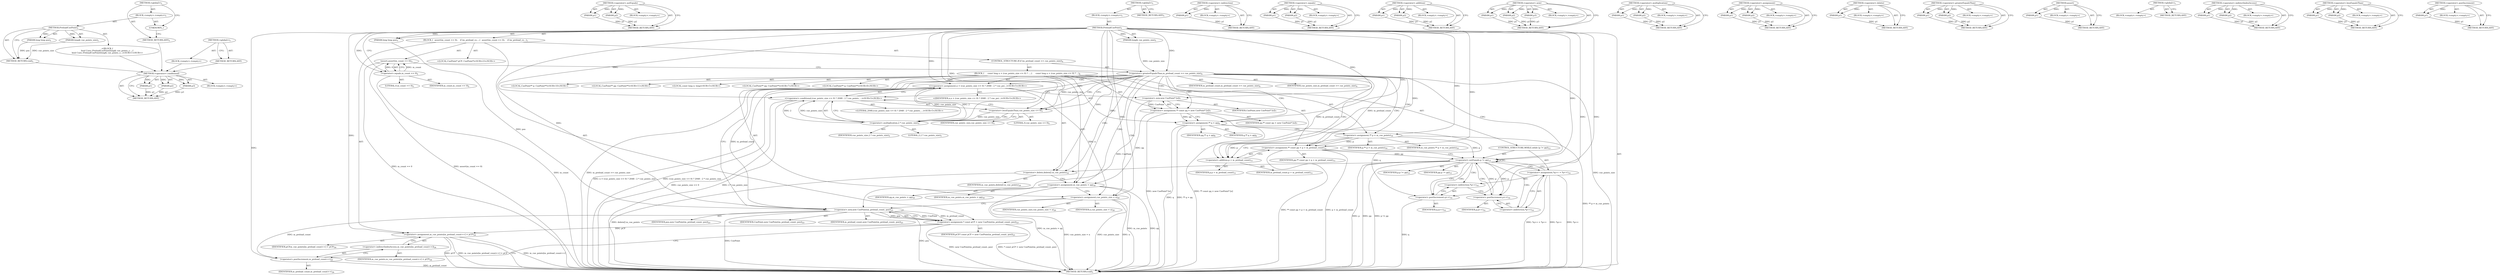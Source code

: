 digraph "&lt;global&gt;" {
vulnerable_129 [label=<(METHOD,&lt;operator&gt;.conditional)>];
vulnerable_130 [label=<(PARAM,p1)>];
vulnerable_131 [label=<(PARAM,p2)>];
vulnerable_132 [label=<(PARAM,p3)>];
vulnerable_133 [label=<(BLOCK,&lt;empty&gt;,&lt;empty&gt;)>];
vulnerable_134 [label=<(METHOD_RETURN,ANY)>];
vulnerable_156 [label=<(METHOD,&lt;operator&gt;.notEquals)>];
vulnerable_157 [label=<(PARAM,p1)>];
vulnerable_158 [label=<(PARAM,p2)>];
vulnerable_159 [label=<(BLOCK,&lt;empty&gt;,&lt;empty&gt;)>];
vulnerable_160 [label=<(METHOD_RETURN,ANY)>];
vulnerable_6 [label=<(METHOD,&lt;global&gt;)<SUB>1</SUB>>];
vulnerable_7 [label=<(BLOCK,&lt;empty&gt;,&lt;empty&gt;)<SUB>1</SUB>>];
vulnerable_8 [label=<(METHOD,PreloadCuePoint)<SUB>1</SUB>>];
vulnerable_9 [label=<(PARAM,long&amp; cue_points_size)<SUB>1</SUB>>];
vulnerable_10 [label=<(PARAM,long long pos)<SUB>1</SUB>>];
vulnerable_11 [label=<(BLOCK,{
  assert(m_count == 0);
 
   if (m_preload_co...,{
  assert(m_count == 0);
 
   if (m_preload_co...)<SUB>1</SUB>>];
vulnerable_12 [label=<(assert,assert(m_count == 0))<SUB>2</SUB>>];
vulnerable_13 [label=<(&lt;operator&gt;.equals,m_count == 0)<SUB>2</SUB>>];
vulnerable_14 [label=<(IDENTIFIER,m_count,m_count == 0)<SUB>2</SUB>>];
vulnerable_15 [label=<(LITERAL,0,m_count == 0)<SUB>2</SUB>>];
vulnerable_16 [label=<(CONTROL_STRUCTURE,IF,if (m_preload_count &gt;= cue_points_size))<SUB>4</SUB>>];
vulnerable_17 [label=<(&lt;operator&gt;.greaterEqualsThan,m_preload_count &gt;= cue_points_size)<SUB>4</SUB>>];
vulnerable_18 [label=<(IDENTIFIER,m_preload_count,m_preload_count &gt;= cue_points_size)<SUB>4</SUB>>];
vulnerable_19 [label=<(IDENTIFIER,cue_points_size,m_preload_count &gt;= cue_points_size)<SUB>4</SUB>>];
vulnerable_20 [label=<(BLOCK,{
     const long n = (cue_points_size &lt;= 0) ? ...,{
     const long n = (cue_points_size &lt;= 0) ? ...)<SUB>4</SUB>>];
vulnerable_21 [label="<(LOCAL,const long n: long)<SUB>5</SUB>>"];
vulnerable_22 [label="<(&lt;operator&gt;.assignment,n = (cue_points_size &lt;= 0) ? 2048 : 2 * cue_poi...)<SUB>5</SUB>>"];
vulnerable_23 [label="<(IDENTIFIER,n,n = (cue_points_size &lt;= 0) ? 2048 : 2 * cue_poi...)<SUB>5</SUB>>"];
vulnerable_24 [label="<(&lt;operator&gt;.conditional,(cue_points_size &lt;= 0) ? 2048 : 2 * cue_points_...)<SUB>5</SUB>>"];
vulnerable_25 [label=<(&lt;operator&gt;.lessEqualsThan,cue_points_size &lt;= 0)<SUB>5</SUB>>];
vulnerable_26 [label=<(IDENTIFIER,cue_points_size,cue_points_size &lt;= 0)<SUB>5</SUB>>];
vulnerable_27 [label=<(LITERAL,0,cue_points_size &lt;= 0)<SUB>5</SUB>>];
vulnerable_28 [label="<(LITERAL,2048,(cue_points_size &lt;= 0) ? 2048 : 2 * cue_points_...)<SUB>5</SUB>>"];
vulnerable_29 [label=<(&lt;operator&gt;.multiplication,2 * cue_points_size)<SUB>5</SUB>>];
vulnerable_30 [label=<(LITERAL,2,2 * cue_points_size)<SUB>5</SUB>>];
vulnerable_31 [label=<(IDENTIFIER,cue_points_size,2 * cue_points_size)<SUB>5</SUB>>];
vulnerable_32 [label="<(LOCAL,CuePoint** qq: CuePoint**)<SUB>7</SUB>>"];
vulnerable_33 [label=<(&lt;operator&gt;.assignment,** const qq = new CuePoint* [n])<SUB>7</SUB>>];
vulnerable_34 [label=<(IDENTIFIER,qq,** const qq = new CuePoint* [n])<SUB>7</SUB>>];
vulnerable_35 [label=<(&lt;operator&gt;.new,new CuePoint* [n])<SUB>7</SUB>>];
vulnerable_36 [label=<(IDENTIFIER,CuePoint,new CuePoint* [n])<SUB>7</SUB>>];
vulnerable_37 [label="<(LOCAL,CuePoint** q: CuePoint**)<SUB>8</SUB>>"];
vulnerable_38 [label=<(&lt;operator&gt;.assignment,** q = qq)<SUB>8</SUB>>];
vulnerable_39 [label=<(IDENTIFIER,q,** q = qq)<SUB>8</SUB>>];
vulnerable_40 [label=<(IDENTIFIER,qq,** q = qq)<SUB>8</SUB>>];
vulnerable_41 [label="<(LOCAL,CuePoint** p: CuePoint**)<SUB>10</SUB>>"];
vulnerable_42 [label=<(&lt;operator&gt;.assignment,** p = m_cue_points)<SUB>10</SUB>>];
vulnerable_43 [label=<(IDENTIFIER,p,** p = m_cue_points)<SUB>10</SUB>>];
vulnerable_44 [label=<(IDENTIFIER,m_cue_points,** p = m_cue_points)<SUB>10</SUB>>];
vulnerable_45 [label="<(LOCAL,CuePoint** pp: CuePoint**)<SUB>11</SUB>>"];
vulnerable_46 [label=<(&lt;operator&gt;.assignment,** const pp = p + m_preload_count)<SUB>11</SUB>>];
vulnerable_47 [label=<(IDENTIFIER,pp,** const pp = p + m_preload_count)<SUB>11</SUB>>];
vulnerable_48 [label=<(&lt;operator&gt;.addition,p + m_preload_count)<SUB>11</SUB>>];
vulnerable_49 [label=<(IDENTIFIER,p,p + m_preload_count)<SUB>11</SUB>>];
vulnerable_50 [label=<(IDENTIFIER,m_preload_count,p + m_preload_count)<SUB>11</SUB>>];
vulnerable_51 [label=<(CONTROL_STRUCTURE,WHILE,while (p != pp))<SUB>13</SUB>>];
vulnerable_52 [label=<(&lt;operator&gt;.notEquals,p != pp)<SUB>13</SUB>>];
vulnerable_53 [label=<(IDENTIFIER,p,p != pp)<SUB>13</SUB>>];
vulnerable_54 [label=<(IDENTIFIER,pp,p != pp)<SUB>13</SUB>>];
vulnerable_55 [label=<(&lt;operator&gt;.assignment,*q++ = *p++)<SUB>14</SUB>>];
vulnerable_56 [label=<(&lt;operator&gt;.indirection,*q++)<SUB>14</SUB>>];
vulnerable_57 [label=<(&lt;operator&gt;.postIncrement,q++)<SUB>14</SUB>>];
vulnerable_58 [label=<(IDENTIFIER,q,q++)<SUB>14</SUB>>];
vulnerable_59 [label=<(&lt;operator&gt;.indirection,*p++)<SUB>14</SUB>>];
vulnerable_60 [label=<(&lt;operator&gt;.postIncrement,p++)<SUB>14</SUB>>];
vulnerable_61 [label=<(IDENTIFIER,p,p++)<SUB>14</SUB>>];
vulnerable_62 [label=<(&lt;operator&gt;.delete,delete[] m_cue_points)<SUB>16</SUB>>];
vulnerable_63 [label=<(IDENTIFIER,m_cue_points,delete[] m_cue_points)<SUB>16</SUB>>];
vulnerable_64 [label=<(&lt;operator&gt;.assignment,m_cue_points = qq)<SUB>18</SUB>>];
vulnerable_65 [label=<(IDENTIFIER,m_cue_points,m_cue_points = qq)<SUB>18</SUB>>];
vulnerable_66 [label=<(IDENTIFIER,qq,m_cue_points = qq)<SUB>18</SUB>>];
vulnerable_67 [label=<(&lt;operator&gt;.assignment,cue_points_size = n)<SUB>20</SUB>>];
vulnerable_68 [label=<(IDENTIFIER,cue_points_size,cue_points_size = n)<SUB>20</SUB>>];
vulnerable_69 [label=<(IDENTIFIER,n,cue_points_size = n)<SUB>20</SUB>>];
vulnerable_70 [label="<(LOCAL,CuePoint* pCP: CuePoint*)<SUB>23</SUB>>"];
vulnerable_71 [label=<(&lt;operator&gt;.assignment,* const pCP = new CuePoint(m_preload_count, pos))<SUB>23</SUB>>];
vulnerable_72 [label=<(IDENTIFIER,pCP,* const pCP = new CuePoint(m_preload_count, pos))<SUB>23</SUB>>];
vulnerable_73 [label=<(&lt;operator&gt;.new,new CuePoint(m_preload_count, pos))<SUB>23</SUB>>];
vulnerable_74 [label=<(IDENTIFIER,CuePoint,new CuePoint(m_preload_count, pos))<SUB>23</SUB>>];
vulnerable_75 [label=<(IDENTIFIER,m_preload_count,new CuePoint(m_preload_count, pos))<SUB>23</SUB>>];
vulnerable_76 [label=<(IDENTIFIER,pos,new CuePoint(m_preload_count, pos))<SUB>23</SUB>>];
vulnerable_77 [label=<(&lt;operator&gt;.assignment,m_cue_points[m_preload_count++] = pCP)<SUB>24</SUB>>];
vulnerable_78 [label=<(&lt;operator&gt;.indirectIndexAccess,m_cue_points[m_preload_count++])<SUB>24</SUB>>];
vulnerable_79 [label=<(IDENTIFIER,m_cue_points,m_cue_points[m_preload_count++] = pCP)<SUB>24</SUB>>];
vulnerable_80 [label=<(&lt;operator&gt;.postIncrement,m_preload_count++)<SUB>24</SUB>>];
vulnerable_81 [label=<(IDENTIFIER,m_preload_count,m_preload_count++)<SUB>24</SUB>>];
vulnerable_82 [label=<(IDENTIFIER,pCP,m_cue_points[m_preload_count++] = pCP)<SUB>24</SUB>>];
vulnerable_83 [label=<(METHOD_RETURN,void)<SUB>1</SUB>>];
vulnerable_85 [label=<(METHOD_RETURN,ANY)<SUB>1</SUB>>];
vulnerable_161 [label=<(METHOD,&lt;operator&gt;.indirection)>];
vulnerable_162 [label=<(PARAM,p1)>];
vulnerable_163 [label=<(BLOCK,&lt;empty&gt;,&lt;empty&gt;)>];
vulnerable_164 [label=<(METHOD_RETURN,ANY)>];
vulnerable_114 [label=<(METHOD,&lt;operator&gt;.equals)>];
vulnerable_115 [label=<(PARAM,p1)>];
vulnerable_116 [label=<(PARAM,p2)>];
vulnerable_117 [label=<(BLOCK,&lt;empty&gt;,&lt;empty&gt;)>];
vulnerable_118 [label=<(METHOD_RETURN,ANY)>];
vulnerable_151 [label=<(METHOD,&lt;operator&gt;.addition)>];
vulnerable_152 [label=<(PARAM,p1)>];
vulnerable_153 [label=<(PARAM,p2)>];
vulnerable_154 [label=<(BLOCK,&lt;empty&gt;,&lt;empty&gt;)>];
vulnerable_155 [label=<(METHOD_RETURN,ANY)>];
vulnerable_145 [label=<(METHOD,&lt;operator&gt;.new)>];
vulnerable_146 [label=<(PARAM,p1)>];
vulnerable_147 [label=<(PARAM,p2)>];
vulnerable_148 [label=<(PARAM,p3)>];
vulnerable_149 [label=<(BLOCK,&lt;empty&gt;,&lt;empty&gt;)>];
vulnerable_150 [label=<(METHOD_RETURN,ANY)>];
vulnerable_140 [label=<(METHOD,&lt;operator&gt;.multiplication)>];
vulnerable_141 [label=<(PARAM,p1)>];
vulnerable_142 [label=<(PARAM,p2)>];
vulnerable_143 [label=<(BLOCK,&lt;empty&gt;,&lt;empty&gt;)>];
vulnerable_144 [label=<(METHOD_RETURN,ANY)>];
vulnerable_124 [label=<(METHOD,&lt;operator&gt;.assignment)>];
vulnerable_125 [label=<(PARAM,p1)>];
vulnerable_126 [label=<(PARAM,p2)>];
vulnerable_127 [label=<(BLOCK,&lt;empty&gt;,&lt;empty&gt;)>];
vulnerable_128 [label=<(METHOD_RETURN,ANY)>];
vulnerable_169 [label=<(METHOD,&lt;operator&gt;.delete)>];
vulnerable_170 [label=<(PARAM,p1)>];
vulnerable_171 [label=<(BLOCK,&lt;empty&gt;,&lt;empty&gt;)>];
vulnerable_172 [label=<(METHOD_RETURN,ANY)>];
vulnerable_119 [label=<(METHOD,&lt;operator&gt;.greaterEqualsThan)>];
vulnerable_120 [label=<(PARAM,p1)>];
vulnerable_121 [label=<(PARAM,p2)>];
vulnerable_122 [label=<(BLOCK,&lt;empty&gt;,&lt;empty&gt;)>];
vulnerable_123 [label=<(METHOD_RETURN,ANY)>];
vulnerable_110 [label=<(METHOD,assert)>];
vulnerable_111 [label=<(PARAM,p1)>];
vulnerable_112 [label=<(BLOCK,&lt;empty&gt;,&lt;empty&gt;)>];
vulnerable_113 [label=<(METHOD_RETURN,ANY)>];
vulnerable_104 [label=<(METHOD,&lt;global&gt;)<SUB>1</SUB>>];
vulnerable_105 [label=<(BLOCK,&lt;empty&gt;,&lt;empty&gt;)>];
vulnerable_106 [label=<(METHOD_RETURN,ANY)>];
vulnerable_173 [label=<(METHOD,&lt;operator&gt;.indirectIndexAccess)>];
vulnerable_174 [label=<(PARAM,p1)>];
vulnerable_175 [label=<(PARAM,p2)>];
vulnerable_176 [label=<(BLOCK,&lt;empty&gt;,&lt;empty&gt;)>];
vulnerable_177 [label=<(METHOD_RETURN,ANY)>];
vulnerable_135 [label=<(METHOD,&lt;operator&gt;.lessEqualsThan)>];
vulnerable_136 [label=<(PARAM,p1)>];
vulnerable_137 [label=<(PARAM,p2)>];
vulnerable_138 [label=<(BLOCK,&lt;empty&gt;,&lt;empty&gt;)>];
vulnerable_139 [label=<(METHOD_RETURN,ANY)>];
vulnerable_165 [label=<(METHOD,&lt;operator&gt;.postIncrement)>];
vulnerable_166 [label=<(PARAM,p1)>];
vulnerable_167 [label=<(BLOCK,&lt;empty&gt;,&lt;empty&gt;)>];
vulnerable_168 [label=<(METHOD_RETURN,ANY)>];
fixed_6 [label=<(METHOD,&lt;global&gt;)<SUB>1</SUB>>];
fixed_7 [label=<(BLOCK,&lt;empty&gt;,&lt;empty&gt;)<SUB>1</SUB>>];
fixed_8 [label=<(METHOD,PreloadCuePoint)<SUB>1</SUB>>];
fixed_9 [label=<(PARAM,long&amp; cue_points_size)<SUB>1</SUB>>];
fixed_10 [label=<(PARAM,long long pos)<SUB>1</SUB>>];
fixed_11 [label="<(BLOCK,{
bool Cues::PreloadCuePoint(long&amp; cue_points_s...,{
bool Cues::PreloadCuePoint(long&amp; cue_points_s...)<SUB>1</SUB>>"];
fixed_12 [label=<(METHOD_RETURN,void)<SUB>1</SUB>>];
fixed_14 [label=<(UNKNOWN,,)>];
fixed_15 [label=<(METHOD_RETURN,ANY)<SUB>1</SUB>>];
fixed_26 [label=<(METHOD,&lt;global&gt;)<SUB>1</SUB>>];
fixed_27 [label=<(BLOCK,&lt;empty&gt;,&lt;empty&gt;)>];
fixed_28 [label=<(METHOD_RETURN,ANY)>];
vulnerable_129 -> vulnerable_130  [key=0, label="AST: "];
vulnerable_129 -> vulnerable_130  [key=1, label="DDG: "];
vulnerable_129 -> vulnerable_133  [key=0, label="AST: "];
vulnerable_129 -> vulnerable_131  [key=0, label="AST: "];
vulnerable_129 -> vulnerable_131  [key=1, label="DDG: "];
vulnerable_129 -> vulnerable_134  [key=0, label="AST: "];
vulnerable_129 -> vulnerable_134  [key=1, label="CFG: "];
vulnerable_129 -> vulnerable_132  [key=0, label="AST: "];
vulnerable_129 -> vulnerable_132  [key=1, label="DDG: "];
vulnerable_130 -> vulnerable_134  [key=0, label="DDG: p1"];
vulnerable_131 -> vulnerable_134  [key=0, label="DDG: p2"];
vulnerable_132 -> vulnerable_134  [key=0, label="DDG: p3"];
vulnerable_156 -> vulnerable_157  [key=0, label="AST: "];
vulnerable_156 -> vulnerable_157  [key=1, label="DDG: "];
vulnerable_156 -> vulnerable_159  [key=0, label="AST: "];
vulnerable_156 -> vulnerable_158  [key=0, label="AST: "];
vulnerable_156 -> vulnerable_158  [key=1, label="DDG: "];
vulnerable_156 -> vulnerable_160  [key=0, label="AST: "];
vulnerable_156 -> vulnerable_160  [key=1, label="CFG: "];
vulnerable_157 -> vulnerable_160  [key=0, label="DDG: p1"];
vulnerable_158 -> vulnerable_160  [key=0, label="DDG: p2"];
vulnerable_6 -> vulnerable_7  [key=0, label="AST: "];
vulnerable_6 -> vulnerable_85  [key=0, label="AST: "];
vulnerable_6 -> vulnerable_85  [key=1, label="CFG: "];
vulnerable_7 -> vulnerable_8  [key=0, label="AST: "];
vulnerable_8 -> vulnerable_9  [key=0, label="AST: "];
vulnerable_8 -> vulnerable_9  [key=1, label="DDG: "];
vulnerable_8 -> vulnerable_10  [key=0, label="AST: "];
vulnerable_8 -> vulnerable_10  [key=1, label="DDG: "];
vulnerable_8 -> vulnerable_11  [key=0, label="AST: "];
vulnerable_8 -> vulnerable_83  [key=0, label="AST: "];
vulnerable_8 -> vulnerable_13  [key=0, label="CFG: "];
vulnerable_8 -> vulnerable_13  [key=1, label="DDG: "];
vulnerable_8 -> vulnerable_77  [key=0, label="DDG: "];
vulnerable_8 -> vulnerable_17  [key=0, label="DDG: "];
vulnerable_8 -> vulnerable_22  [key=0, label="DDG: "];
vulnerable_8 -> vulnerable_38  [key=0, label="DDG: "];
vulnerable_8 -> vulnerable_42  [key=0, label="DDG: "];
vulnerable_8 -> vulnerable_46  [key=0, label="DDG: "];
vulnerable_8 -> vulnerable_64  [key=0, label="DDG: "];
vulnerable_8 -> vulnerable_67  [key=0, label="DDG: "];
vulnerable_8 -> vulnerable_73  [key=0, label="DDG: "];
vulnerable_8 -> vulnerable_62  [key=0, label="DDG: "];
vulnerable_8 -> vulnerable_80  [key=0, label="DDG: "];
vulnerable_8 -> vulnerable_24  [key=0, label="DDG: "];
vulnerable_8 -> vulnerable_35  [key=0, label="DDG: "];
vulnerable_8 -> vulnerable_48  [key=0, label="DDG: "];
vulnerable_8 -> vulnerable_52  [key=0, label="DDG: "];
vulnerable_8 -> vulnerable_25  [key=0, label="DDG: "];
vulnerable_8 -> vulnerable_29  [key=0, label="DDG: "];
vulnerable_8 -> vulnerable_57  [key=0, label="DDG: "];
vulnerable_8 -> vulnerable_60  [key=0, label="DDG: "];
vulnerable_9 -> vulnerable_17  [key=0, label="DDG: cue_points_size"];
vulnerable_10 -> vulnerable_73  [key=0, label="DDG: pos"];
vulnerable_11 -> vulnerable_12  [key=0, label="AST: "];
vulnerable_11 -> vulnerable_16  [key=0, label="AST: "];
vulnerable_11 -> vulnerable_70  [key=0, label="AST: "];
vulnerable_11 -> vulnerable_71  [key=0, label="AST: "];
vulnerable_11 -> vulnerable_77  [key=0, label="AST: "];
vulnerable_12 -> vulnerable_13  [key=0, label="AST: "];
vulnerable_12 -> vulnerable_17  [key=0, label="CFG: "];
vulnerable_12 -> vulnerable_83  [key=0, label="DDG: m_count == 0"];
vulnerable_12 -> vulnerable_83  [key=1, label="DDG: assert(m_count == 0)"];
vulnerable_13 -> vulnerable_14  [key=0, label="AST: "];
vulnerable_13 -> vulnerable_15  [key=0, label="AST: "];
vulnerable_13 -> vulnerable_12  [key=0, label="CFG: "];
vulnerable_13 -> vulnerable_12  [key=1, label="DDG: m_count"];
vulnerable_13 -> vulnerable_12  [key=2, label="DDG: 0"];
vulnerable_13 -> vulnerable_83  [key=0, label="DDG: m_count"];
vulnerable_16 -> vulnerable_17  [key=0, label="AST: "];
vulnerable_16 -> vulnerable_20  [key=0, label="AST: "];
vulnerable_17 -> vulnerable_18  [key=0, label="AST: "];
vulnerable_17 -> vulnerable_19  [key=0, label="AST: "];
vulnerable_17 -> vulnerable_25  [key=0, label="CFG: "];
vulnerable_17 -> vulnerable_25  [key=1, label="DDG: cue_points_size"];
vulnerable_17 -> vulnerable_25  [key=2, label="CDG: "];
vulnerable_17 -> vulnerable_73  [key=0, label="CFG: "];
vulnerable_17 -> vulnerable_73  [key=1, label="DDG: m_preload_count"];
vulnerable_17 -> vulnerable_83  [key=0, label="DDG: cue_points_size"];
vulnerable_17 -> vulnerable_83  [key=1, label="DDG: m_preload_count &gt;= cue_points_size"];
vulnerable_17 -> vulnerable_46  [key=0, label="DDG: m_preload_count"];
vulnerable_17 -> vulnerable_46  [key=1, label="CDG: "];
vulnerable_17 -> vulnerable_48  [key=0, label="DDG: m_preload_count"];
vulnerable_17 -> vulnerable_48  [key=1, label="CDG: "];
vulnerable_17 -> vulnerable_24  [key=0, label="CDG: "];
vulnerable_17 -> vulnerable_33  [key=0, label="CDG: "];
vulnerable_17 -> vulnerable_64  [key=0, label="CDG: "];
vulnerable_17 -> vulnerable_42  [key=0, label="CDG: "];
vulnerable_17 -> vulnerable_52  [key=0, label="CDG: "];
vulnerable_17 -> vulnerable_38  [key=0, label="CDG: "];
vulnerable_17 -> vulnerable_22  [key=0, label="CDG: "];
vulnerable_17 -> vulnerable_67  [key=0, label="CDG: "];
vulnerable_17 -> vulnerable_35  [key=0, label="CDG: "];
vulnerable_17 -> vulnerable_62  [key=0, label="CDG: "];
vulnerable_20 -> vulnerable_21  [key=0, label="AST: "];
vulnerable_20 -> vulnerable_22  [key=0, label="AST: "];
vulnerable_20 -> vulnerable_32  [key=0, label="AST: "];
vulnerable_20 -> vulnerable_33  [key=0, label="AST: "];
vulnerable_20 -> vulnerable_37  [key=0, label="AST: "];
vulnerable_20 -> vulnerable_38  [key=0, label="AST: "];
vulnerable_20 -> vulnerable_41  [key=0, label="AST: "];
vulnerable_20 -> vulnerable_42  [key=0, label="AST: "];
vulnerable_20 -> vulnerable_45  [key=0, label="AST: "];
vulnerable_20 -> vulnerable_46  [key=0, label="AST: "];
vulnerable_20 -> vulnerable_51  [key=0, label="AST: "];
vulnerable_20 -> vulnerable_62  [key=0, label="AST: "];
vulnerable_20 -> vulnerable_64  [key=0, label="AST: "];
vulnerable_20 -> vulnerable_67  [key=0, label="AST: "];
vulnerable_22 -> vulnerable_23  [key=0, label="AST: "];
vulnerable_22 -> vulnerable_24  [key=0, label="AST: "];
vulnerable_22 -> vulnerable_35  [key=0, label="CFG: "];
vulnerable_22 -> vulnerable_83  [key=0, label="DDG: (cue_points_size &lt;= 0) ? 2048 : 2 * cue_points_size"];
vulnerable_22 -> vulnerable_83  [key=1, label="DDG: n = (cue_points_size &lt;= 0) ? 2048 : 2 * cue_points_size"];
vulnerable_22 -> vulnerable_67  [key=0, label="DDG: n"];
vulnerable_24 -> vulnerable_25  [key=0, label="AST: "];
vulnerable_24 -> vulnerable_28  [key=0, label="AST: "];
vulnerable_24 -> vulnerable_29  [key=0, label="AST: "];
vulnerable_24 -> vulnerable_22  [key=0, label="CFG: "];
vulnerable_24 -> vulnerable_83  [key=0, label="DDG: cue_points_size &lt;= 0"];
vulnerable_24 -> vulnerable_83  [key=1, label="DDG: 2 * cue_points_size"];
vulnerable_25 -> vulnerable_26  [key=0, label="AST: "];
vulnerable_25 -> vulnerable_27  [key=0, label="AST: "];
vulnerable_25 -> vulnerable_24  [key=0, label="CFG: "];
vulnerable_25 -> vulnerable_29  [key=0, label="CFG: "];
vulnerable_25 -> vulnerable_29  [key=1, label="DDG: cue_points_size"];
vulnerable_25 -> vulnerable_29  [key=2, label="CDG: "];
vulnerable_29 -> vulnerable_30  [key=0, label="AST: "];
vulnerable_29 -> vulnerable_31  [key=0, label="AST: "];
vulnerable_29 -> vulnerable_24  [key=0, label="CFG: "];
vulnerable_29 -> vulnerable_24  [key=1, label="DDG: 2"];
vulnerable_29 -> vulnerable_24  [key=2, label="DDG: cue_points_size"];
vulnerable_29 -> vulnerable_22  [key=0, label="DDG: 2"];
vulnerable_29 -> vulnerable_22  [key=1, label="DDG: cue_points_size"];
vulnerable_33 -> vulnerable_34  [key=0, label="AST: "];
vulnerable_33 -> vulnerable_35  [key=0, label="AST: "];
vulnerable_33 -> vulnerable_38  [key=0, label="CFG: "];
vulnerable_33 -> vulnerable_38  [key=1, label="DDG: qq"];
vulnerable_33 -> vulnerable_83  [key=0, label="DDG: new CuePoint* [n]"];
vulnerable_33 -> vulnerable_83  [key=1, label="DDG: ** const qq = new CuePoint* [n]"];
vulnerable_33 -> vulnerable_64  [key=0, label="DDG: qq"];
vulnerable_35 -> vulnerable_36  [key=0, label="AST: "];
vulnerable_35 -> vulnerable_33  [key=0, label="CFG: "];
vulnerable_35 -> vulnerable_33  [key=1, label="DDG: CuePoint"];
vulnerable_35 -> vulnerable_73  [key=0, label="DDG: CuePoint"];
vulnerable_38 -> vulnerable_39  [key=0, label="AST: "];
vulnerable_38 -> vulnerable_40  [key=0, label="AST: "];
vulnerable_38 -> vulnerable_42  [key=0, label="CFG: "];
vulnerable_38 -> vulnerable_83  [key=0, label="DDG: q"];
vulnerable_38 -> vulnerable_83  [key=1, label="DDG: ** q = qq"];
vulnerable_38 -> vulnerable_57  [key=0, label="DDG: q"];
vulnerable_42 -> vulnerable_43  [key=0, label="AST: "];
vulnerable_42 -> vulnerable_44  [key=0, label="AST: "];
vulnerable_42 -> vulnerable_48  [key=0, label="CFG: "];
vulnerable_42 -> vulnerable_48  [key=1, label="DDG: p"];
vulnerable_42 -> vulnerable_83  [key=0, label="DDG: ** p = m_cue_points"];
vulnerable_42 -> vulnerable_46  [key=0, label="DDG: p"];
vulnerable_42 -> vulnerable_52  [key=0, label="DDG: p"];
vulnerable_46 -> vulnerable_47  [key=0, label="AST: "];
vulnerable_46 -> vulnerable_48  [key=0, label="AST: "];
vulnerable_46 -> vulnerable_52  [key=0, label="CFG: "];
vulnerable_46 -> vulnerable_52  [key=1, label="DDG: pp"];
vulnerable_46 -> vulnerable_83  [key=0, label="DDG: p + m_preload_count"];
vulnerable_46 -> vulnerable_83  [key=1, label="DDG: ** const pp = p + m_preload_count"];
vulnerable_48 -> vulnerable_49  [key=0, label="AST: "];
vulnerable_48 -> vulnerable_50  [key=0, label="AST: "];
vulnerable_48 -> vulnerable_46  [key=0, label="CFG: "];
vulnerable_51 -> vulnerable_52  [key=0, label="AST: "];
vulnerable_51 -> vulnerable_55  [key=0, label="AST: "];
vulnerable_52 -> vulnerable_53  [key=0, label="AST: "];
vulnerable_52 -> vulnerable_54  [key=0, label="AST: "];
vulnerable_52 -> vulnerable_57  [key=0, label="CFG: "];
vulnerable_52 -> vulnerable_57  [key=1, label="CDG: "];
vulnerable_52 -> vulnerable_62  [key=0, label="CFG: "];
vulnerable_52 -> vulnerable_83  [key=0, label="DDG: p"];
vulnerable_52 -> vulnerable_83  [key=1, label="DDG: pp"];
vulnerable_52 -> vulnerable_83  [key=2, label="DDG: p != pp"];
vulnerable_52 -> vulnerable_60  [key=0, label="DDG: p"];
vulnerable_52 -> vulnerable_60  [key=1, label="CDG: "];
vulnerable_52 -> vulnerable_52  [key=0, label="CDG: "];
vulnerable_52 -> vulnerable_56  [key=0, label="CDG: "];
vulnerable_52 -> vulnerable_59  [key=0, label="CDG: "];
vulnerable_52 -> vulnerable_55  [key=0, label="CDG: "];
vulnerable_55 -> vulnerable_56  [key=0, label="AST: "];
vulnerable_55 -> vulnerable_59  [key=0, label="AST: "];
vulnerable_55 -> vulnerable_52  [key=0, label="CFG: "];
vulnerable_55 -> vulnerable_83  [key=0, label="DDG: *q++"];
vulnerable_55 -> vulnerable_83  [key=1, label="DDG: *p++"];
vulnerable_55 -> vulnerable_83  [key=2, label="DDG: *q++ = *p++"];
vulnerable_56 -> vulnerable_57  [key=0, label="AST: "];
vulnerable_56 -> vulnerable_60  [key=0, label="CFG: "];
vulnerable_57 -> vulnerable_58  [key=0, label="AST: "];
vulnerable_57 -> vulnerable_56  [key=0, label="CFG: "];
vulnerable_57 -> vulnerable_83  [key=0, label="DDG: q"];
vulnerable_59 -> vulnerable_60  [key=0, label="AST: "];
vulnerable_59 -> vulnerable_55  [key=0, label="CFG: "];
vulnerable_60 -> vulnerable_61  [key=0, label="AST: "];
vulnerable_60 -> vulnerable_59  [key=0, label="CFG: "];
vulnerable_60 -> vulnerable_52  [key=0, label="DDG: p"];
vulnerable_62 -> vulnerable_63  [key=0, label="AST: "];
vulnerable_62 -> vulnerable_64  [key=0, label="CFG: "];
vulnerable_62 -> vulnerable_83  [key=0, label="DDG: delete[] m_cue_points"];
vulnerable_64 -> vulnerable_65  [key=0, label="AST: "];
vulnerable_64 -> vulnerable_66  [key=0, label="AST: "];
vulnerable_64 -> vulnerable_67  [key=0, label="CFG: "];
vulnerable_64 -> vulnerable_83  [key=0, label="DDG: m_cue_points"];
vulnerable_64 -> vulnerable_83  [key=1, label="DDG: qq"];
vulnerable_64 -> vulnerable_83  [key=2, label="DDG: m_cue_points = qq"];
vulnerable_67 -> vulnerable_68  [key=0, label="AST: "];
vulnerable_67 -> vulnerable_69  [key=0, label="AST: "];
vulnerable_67 -> vulnerable_73  [key=0, label="CFG: "];
vulnerable_67 -> vulnerable_83  [key=0, label="DDG: cue_points_size"];
vulnerable_67 -> vulnerable_83  [key=1, label="DDG: n"];
vulnerable_67 -> vulnerable_83  [key=2, label="DDG: cue_points_size = n"];
vulnerable_71 -> vulnerable_72  [key=0, label="AST: "];
vulnerable_71 -> vulnerable_73  [key=0, label="AST: "];
vulnerable_71 -> vulnerable_80  [key=0, label="CFG: "];
vulnerable_71 -> vulnerable_83  [key=0, label="DDG: new CuePoint(m_preload_count, pos)"];
vulnerable_71 -> vulnerable_83  [key=1, label="DDG: * const pCP = new CuePoint(m_preload_count, pos)"];
vulnerable_71 -> vulnerable_77  [key=0, label="DDG: pCP"];
vulnerable_73 -> vulnerable_74  [key=0, label="AST: "];
vulnerable_73 -> vulnerable_75  [key=0, label="AST: "];
vulnerable_73 -> vulnerable_76  [key=0, label="AST: "];
vulnerable_73 -> vulnerable_71  [key=0, label="CFG: "];
vulnerable_73 -> vulnerable_71  [key=1, label="DDG: CuePoint"];
vulnerable_73 -> vulnerable_71  [key=2, label="DDG: m_preload_count"];
vulnerable_73 -> vulnerable_71  [key=3, label="DDG: pos"];
vulnerable_73 -> vulnerable_83  [key=0, label="DDG: CuePoint"];
vulnerable_73 -> vulnerable_83  [key=1, label="DDG: pos"];
vulnerable_73 -> vulnerable_80  [key=0, label="DDG: m_preload_count"];
vulnerable_77 -> vulnerable_78  [key=0, label="AST: "];
vulnerable_77 -> vulnerable_82  [key=0, label="AST: "];
vulnerable_77 -> vulnerable_83  [key=0, label="CFG: "];
vulnerable_77 -> vulnerable_83  [key=1, label="DDG: m_cue_points[m_preload_count++]"];
vulnerable_77 -> vulnerable_83  [key=2, label="DDG: pCP"];
vulnerable_77 -> vulnerable_83  [key=3, label="DDG: m_cue_points[m_preload_count++] = pCP"];
vulnerable_78 -> vulnerable_79  [key=0, label="AST: "];
vulnerable_78 -> vulnerable_80  [key=0, label="AST: "];
vulnerable_78 -> vulnerable_77  [key=0, label="CFG: "];
vulnerable_80 -> vulnerable_81  [key=0, label="AST: "];
vulnerable_80 -> vulnerable_78  [key=0, label="CFG: "];
vulnerable_80 -> vulnerable_83  [key=0, label="DDG: m_preload_count"];
vulnerable_161 -> vulnerable_162  [key=0, label="AST: "];
vulnerable_161 -> vulnerable_162  [key=1, label="DDG: "];
vulnerable_161 -> vulnerable_163  [key=0, label="AST: "];
vulnerable_161 -> vulnerable_164  [key=0, label="AST: "];
vulnerable_161 -> vulnerable_164  [key=1, label="CFG: "];
vulnerable_162 -> vulnerable_164  [key=0, label="DDG: p1"];
vulnerable_114 -> vulnerable_115  [key=0, label="AST: "];
vulnerable_114 -> vulnerable_115  [key=1, label="DDG: "];
vulnerable_114 -> vulnerable_117  [key=0, label="AST: "];
vulnerable_114 -> vulnerable_116  [key=0, label="AST: "];
vulnerable_114 -> vulnerable_116  [key=1, label="DDG: "];
vulnerable_114 -> vulnerable_118  [key=0, label="AST: "];
vulnerable_114 -> vulnerable_118  [key=1, label="CFG: "];
vulnerable_115 -> vulnerable_118  [key=0, label="DDG: p1"];
vulnerable_116 -> vulnerable_118  [key=0, label="DDG: p2"];
vulnerable_151 -> vulnerable_152  [key=0, label="AST: "];
vulnerable_151 -> vulnerable_152  [key=1, label="DDG: "];
vulnerable_151 -> vulnerable_154  [key=0, label="AST: "];
vulnerable_151 -> vulnerable_153  [key=0, label="AST: "];
vulnerable_151 -> vulnerable_153  [key=1, label="DDG: "];
vulnerable_151 -> vulnerable_155  [key=0, label="AST: "];
vulnerable_151 -> vulnerable_155  [key=1, label="CFG: "];
vulnerable_152 -> vulnerable_155  [key=0, label="DDG: p1"];
vulnerable_153 -> vulnerable_155  [key=0, label="DDG: p2"];
vulnerable_145 -> vulnerable_146  [key=0, label="AST: "];
vulnerable_145 -> vulnerable_146  [key=1, label="DDG: "];
vulnerable_145 -> vulnerable_149  [key=0, label="AST: "];
vulnerable_145 -> vulnerable_147  [key=0, label="AST: "];
vulnerable_145 -> vulnerable_147  [key=1, label="DDG: "];
vulnerable_145 -> vulnerable_150  [key=0, label="AST: "];
vulnerable_145 -> vulnerable_150  [key=1, label="CFG: "];
vulnerable_145 -> vulnerable_148  [key=0, label="AST: "];
vulnerable_145 -> vulnerable_148  [key=1, label="DDG: "];
vulnerable_146 -> vulnerable_150  [key=0, label="DDG: p1"];
vulnerable_147 -> vulnerable_150  [key=0, label="DDG: p2"];
vulnerable_148 -> vulnerable_150  [key=0, label="DDG: p3"];
vulnerable_140 -> vulnerable_141  [key=0, label="AST: "];
vulnerable_140 -> vulnerable_141  [key=1, label="DDG: "];
vulnerable_140 -> vulnerable_143  [key=0, label="AST: "];
vulnerable_140 -> vulnerable_142  [key=0, label="AST: "];
vulnerable_140 -> vulnerable_142  [key=1, label="DDG: "];
vulnerable_140 -> vulnerable_144  [key=0, label="AST: "];
vulnerable_140 -> vulnerable_144  [key=1, label="CFG: "];
vulnerable_141 -> vulnerable_144  [key=0, label="DDG: p1"];
vulnerable_142 -> vulnerable_144  [key=0, label="DDG: p2"];
vulnerable_124 -> vulnerable_125  [key=0, label="AST: "];
vulnerable_124 -> vulnerable_125  [key=1, label="DDG: "];
vulnerable_124 -> vulnerable_127  [key=0, label="AST: "];
vulnerable_124 -> vulnerable_126  [key=0, label="AST: "];
vulnerable_124 -> vulnerable_126  [key=1, label="DDG: "];
vulnerable_124 -> vulnerable_128  [key=0, label="AST: "];
vulnerable_124 -> vulnerable_128  [key=1, label="CFG: "];
vulnerable_125 -> vulnerable_128  [key=0, label="DDG: p1"];
vulnerable_126 -> vulnerable_128  [key=0, label="DDG: p2"];
vulnerable_169 -> vulnerable_170  [key=0, label="AST: "];
vulnerable_169 -> vulnerable_170  [key=1, label="DDG: "];
vulnerable_169 -> vulnerable_171  [key=0, label="AST: "];
vulnerable_169 -> vulnerable_172  [key=0, label="AST: "];
vulnerable_169 -> vulnerable_172  [key=1, label="CFG: "];
vulnerable_170 -> vulnerable_172  [key=0, label="DDG: p1"];
vulnerable_119 -> vulnerable_120  [key=0, label="AST: "];
vulnerable_119 -> vulnerable_120  [key=1, label="DDG: "];
vulnerable_119 -> vulnerable_122  [key=0, label="AST: "];
vulnerable_119 -> vulnerable_121  [key=0, label="AST: "];
vulnerable_119 -> vulnerable_121  [key=1, label="DDG: "];
vulnerable_119 -> vulnerable_123  [key=0, label="AST: "];
vulnerable_119 -> vulnerable_123  [key=1, label="CFG: "];
vulnerable_120 -> vulnerable_123  [key=0, label="DDG: p1"];
vulnerable_121 -> vulnerable_123  [key=0, label="DDG: p2"];
vulnerable_110 -> vulnerable_111  [key=0, label="AST: "];
vulnerable_110 -> vulnerable_111  [key=1, label="DDG: "];
vulnerable_110 -> vulnerable_112  [key=0, label="AST: "];
vulnerable_110 -> vulnerable_113  [key=0, label="AST: "];
vulnerable_110 -> vulnerable_113  [key=1, label="CFG: "];
vulnerable_111 -> vulnerable_113  [key=0, label="DDG: p1"];
vulnerable_104 -> vulnerable_105  [key=0, label="AST: "];
vulnerable_104 -> vulnerable_106  [key=0, label="AST: "];
vulnerable_104 -> vulnerable_106  [key=1, label="CFG: "];
vulnerable_173 -> vulnerable_174  [key=0, label="AST: "];
vulnerable_173 -> vulnerable_174  [key=1, label="DDG: "];
vulnerable_173 -> vulnerable_176  [key=0, label="AST: "];
vulnerable_173 -> vulnerable_175  [key=0, label="AST: "];
vulnerable_173 -> vulnerable_175  [key=1, label="DDG: "];
vulnerable_173 -> vulnerable_177  [key=0, label="AST: "];
vulnerable_173 -> vulnerable_177  [key=1, label="CFG: "];
vulnerable_174 -> vulnerable_177  [key=0, label="DDG: p1"];
vulnerable_175 -> vulnerable_177  [key=0, label="DDG: p2"];
vulnerable_135 -> vulnerable_136  [key=0, label="AST: "];
vulnerable_135 -> vulnerable_136  [key=1, label="DDG: "];
vulnerable_135 -> vulnerable_138  [key=0, label="AST: "];
vulnerable_135 -> vulnerable_137  [key=0, label="AST: "];
vulnerable_135 -> vulnerable_137  [key=1, label="DDG: "];
vulnerable_135 -> vulnerable_139  [key=0, label="AST: "];
vulnerable_135 -> vulnerable_139  [key=1, label="CFG: "];
vulnerable_136 -> vulnerable_139  [key=0, label="DDG: p1"];
vulnerable_137 -> vulnerable_139  [key=0, label="DDG: p2"];
vulnerable_165 -> vulnerable_166  [key=0, label="AST: "];
vulnerable_165 -> vulnerable_166  [key=1, label="DDG: "];
vulnerable_165 -> vulnerable_167  [key=0, label="AST: "];
vulnerable_165 -> vulnerable_168  [key=0, label="AST: "];
vulnerable_165 -> vulnerable_168  [key=1, label="CFG: "];
vulnerable_166 -> vulnerable_168  [key=0, label="DDG: p1"];
fixed_6 -> fixed_7  [key=0, label="AST: "];
fixed_6 -> fixed_15  [key=0, label="AST: "];
fixed_6 -> fixed_14  [key=0, label="CFG: "];
fixed_7 -> fixed_8  [key=0, label="AST: "];
fixed_7 -> fixed_14  [key=0, label="AST: "];
fixed_8 -> fixed_9  [key=0, label="AST: "];
fixed_8 -> fixed_9  [key=1, label="DDG: "];
fixed_8 -> fixed_10  [key=0, label="AST: "];
fixed_8 -> fixed_10  [key=1, label="DDG: "];
fixed_8 -> fixed_11  [key=0, label="AST: "];
fixed_8 -> fixed_12  [key=0, label="AST: "];
fixed_8 -> fixed_12  [key=1, label="CFG: "];
fixed_9 -> fixed_12  [key=0, label="DDG: cue_points_size"];
fixed_10 -> fixed_12  [key=0, label="DDG: pos"];
fixed_11 -> vulnerable_129  [key=0];
fixed_12 -> vulnerable_129  [key=0];
fixed_14 -> fixed_15  [key=0, label="CFG: "];
fixed_15 -> vulnerable_129  [key=0];
fixed_26 -> fixed_27  [key=0, label="AST: "];
fixed_26 -> fixed_28  [key=0, label="AST: "];
fixed_26 -> fixed_28  [key=1, label="CFG: "];
fixed_27 -> vulnerable_129  [key=0];
fixed_28 -> vulnerable_129  [key=0];
}
